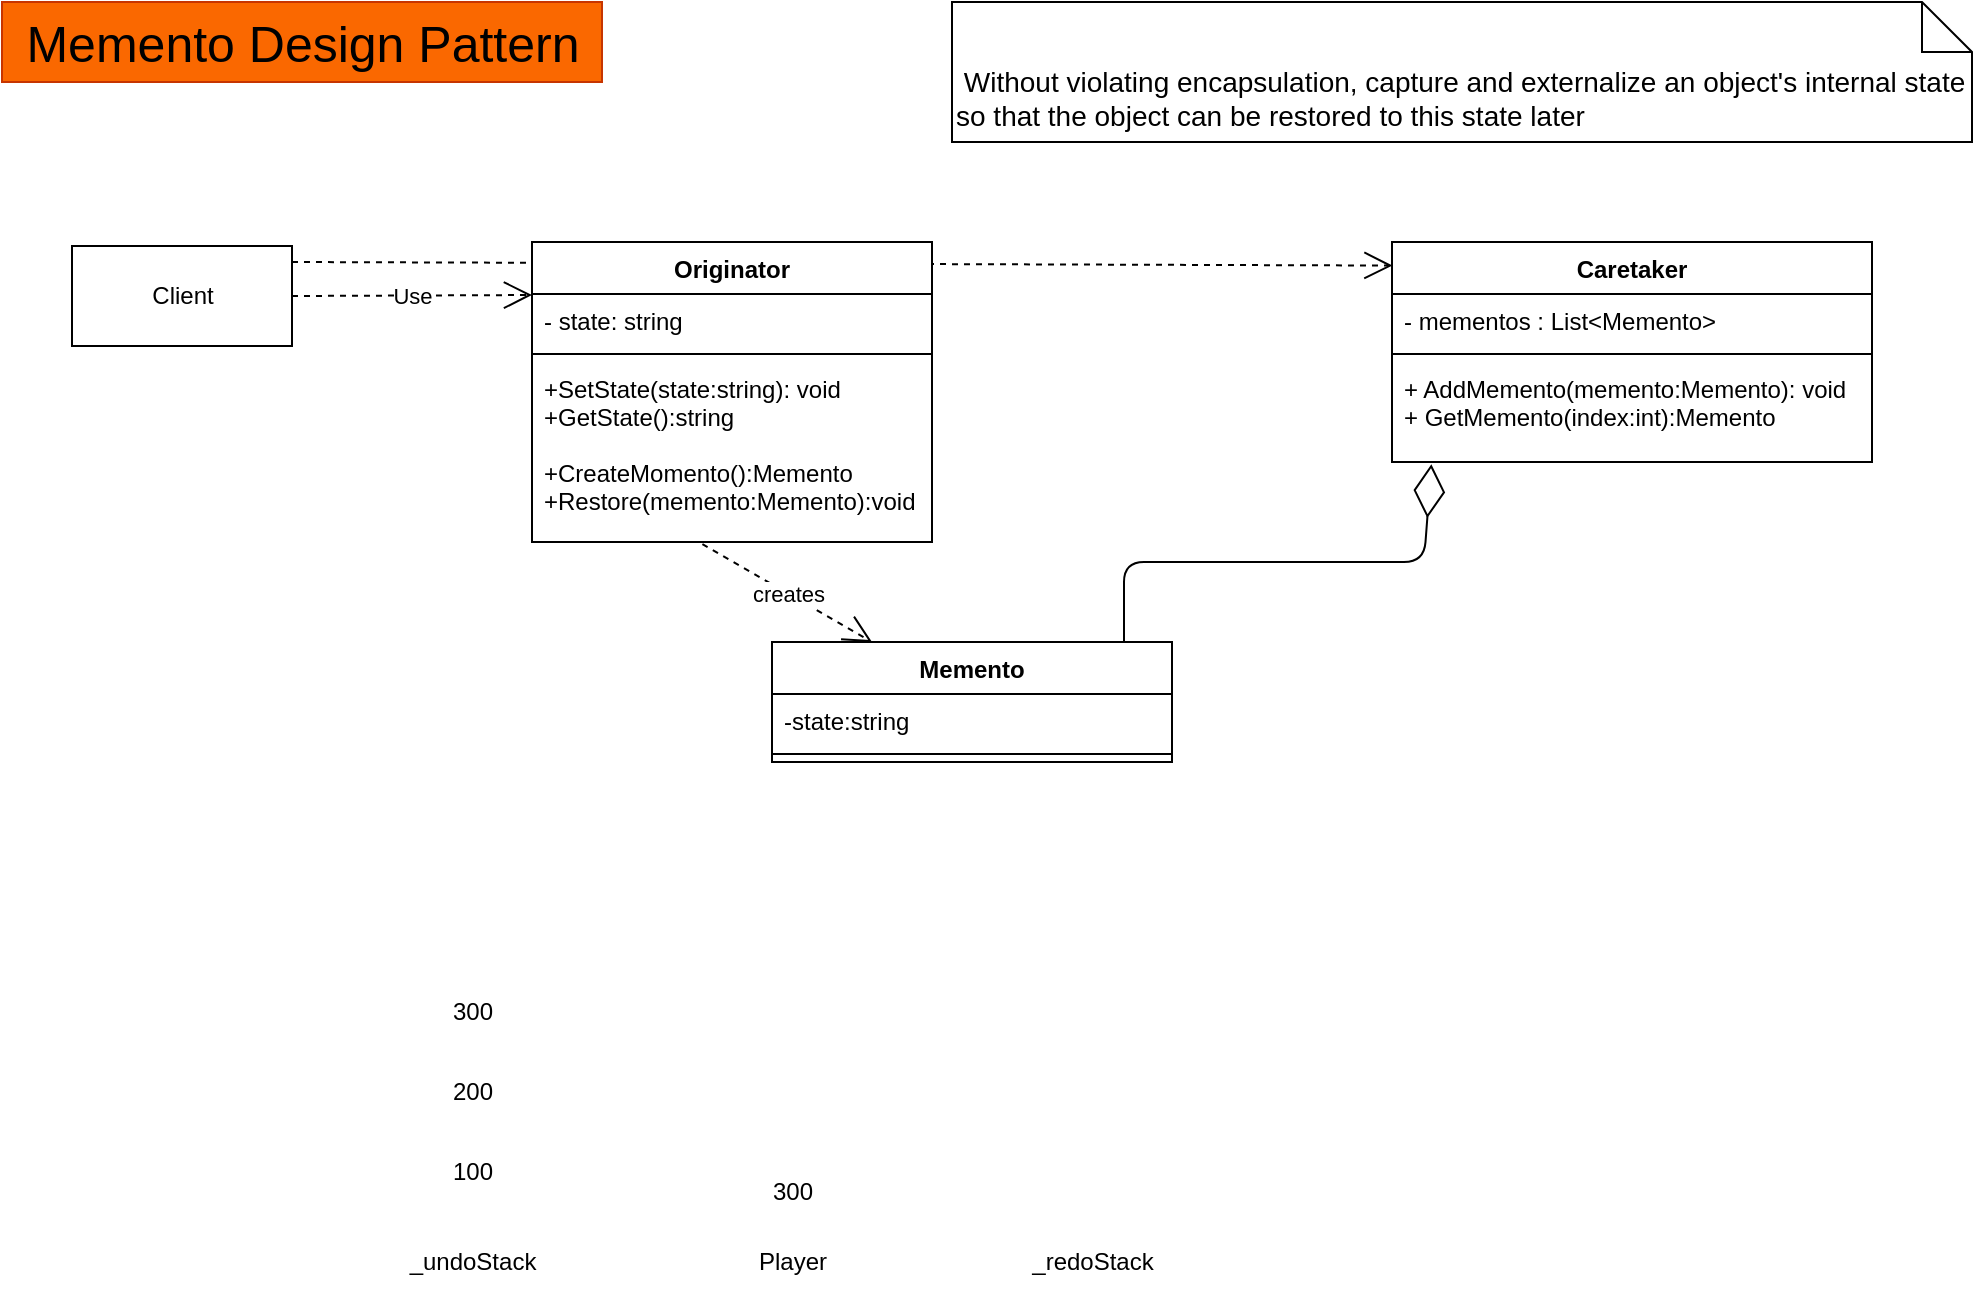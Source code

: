 <mxfile>
    <diagram id="bpbkTxAe3MsM5qXTKhsR" name="Page-1">
        <mxGraphModel dx="2147" dy="372" grid="1" gridSize="10" guides="1" tooltips="1" connect="1" arrows="1" fold="1" page="1" pageScale="1" pageWidth="1100" pageHeight="850" math="0" shadow="0">
            <root>
                <mxCell id="0"/>
                <mxCell id="1" parent="0"/>
                <mxCell id="154" value="Memento Design Pattern" style="text;html=1;align=center;verticalAlign=middle;resizable=1;points=[];autosize=1;strokeColor=#C73500;fillColor=#fa6800;fontColor=#000000;fontSize=25;movable=1;rotatable=1;deletable=1;editable=1;connectable=1;" parent="1" vertex="1">
                    <mxGeometry x="-1065" y="40" width="300" height="40" as="geometry"/>
                </mxCell>
                <mxCell id="201" value="&lt;span style=&quot;font-size: 14px;&quot;&gt;&amp;nbsp;Without violating encapsulation, capture and externalize an object's internal state so that the object can be restored to this state later&lt;/span&gt;" style="shape=note2;boundedLbl=1;whiteSpace=wrap;html=1;size=25;verticalAlign=top;align=left;movable=1;resizable=1;rotatable=1;deletable=1;editable=1;connectable=1;" parent="1" vertex="1">
                    <mxGeometry x="-590" y="40" width="510" height="70" as="geometry"/>
                </mxCell>
                <mxCell id="387" value="Caretaker" style="swimlane;fontStyle=1;align=center;verticalAlign=top;childLayout=stackLayout;horizontal=1;startSize=26;horizontalStack=0;resizeParent=1;resizeParentMax=0;resizeLast=0;collapsible=1;marginBottom=0;" parent="1" vertex="1">
                    <mxGeometry x="-370" y="160" width="240" height="110" as="geometry"/>
                </mxCell>
                <mxCell id="388" value="- mementos : List&lt;Memento&gt;" style="text;strokeColor=none;fillColor=none;align=left;verticalAlign=top;spacingLeft=4;spacingRight=4;overflow=hidden;rotatable=0;points=[[0,0.5],[1,0.5]];portConstraint=eastwest;" parent="387" vertex="1">
                    <mxGeometry y="26" width="240" height="26" as="geometry"/>
                </mxCell>
                <mxCell id="389" value="" style="line;strokeWidth=1;fillColor=none;align=left;verticalAlign=middle;spacingTop=-1;spacingLeft=3;spacingRight=3;rotatable=0;labelPosition=right;points=[];portConstraint=eastwest;strokeColor=inherit;" parent="387" vertex="1">
                    <mxGeometry y="52" width="240" height="8" as="geometry"/>
                </mxCell>
                <mxCell id="390" value="+ AddMemento(memento:Memento): void&#10;+ GetMemento(index:int):Memento" style="text;strokeColor=none;fillColor=none;align=left;verticalAlign=top;spacingLeft=4;spacingRight=4;overflow=hidden;rotatable=0;points=[[0,0.5],[1,0.5]];portConstraint=eastwest;" parent="387" vertex="1">
                    <mxGeometry y="60" width="240" height="50" as="geometry"/>
                </mxCell>
                <mxCell id="391" value="Memento" style="swimlane;fontStyle=1;align=center;verticalAlign=top;childLayout=stackLayout;horizontal=1;startSize=26;horizontalStack=0;resizeParent=1;resizeParentMax=0;resizeLast=0;collapsible=1;marginBottom=0;" parent="1" vertex="1">
                    <mxGeometry x="-680" y="360" width="200" height="60" as="geometry"/>
                </mxCell>
                <mxCell id="392" value="-state:string" style="text;strokeColor=none;fillColor=none;align=left;verticalAlign=top;spacingLeft=4;spacingRight=4;overflow=hidden;rotatable=0;points=[[0,0.5],[1,0.5]];portConstraint=eastwest;" parent="391" vertex="1">
                    <mxGeometry y="26" width="200" height="26" as="geometry"/>
                </mxCell>
                <mxCell id="393" value="" style="line;strokeWidth=1;fillColor=none;align=left;verticalAlign=middle;spacingTop=-1;spacingLeft=3;spacingRight=3;rotatable=0;labelPosition=right;points=[];portConstraint=eastwest;strokeColor=inherit;" parent="391" vertex="1">
                    <mxGeometry y="52" width="200" height="8" as="geometry"/>
                </mxCell>
                <mxCell id="395" value="Client" style="html=1;" parent="1" vertex="1">
                    <mxGeometry x="-1030" y="162" width="110" height="50" as="geometry"/>
                </mxCell>
                <mxCell id="396" value="" style="endArrow=diamondThin;endFill=0;endSize=24;html=1;entryX=0.082;entryY=1.023;entryDx=0;entryDy=0;entryPerimeter=0;" parent="1" target="390" edge="1">
                    <mxGeometry width="160" relative="1" as="geometry">
                        <mxPoint x="-504" y="360" as="sourcePoint"/>
                        <mxPoint x="-490" y="260" as="targetPoint"/>
                        <Array as="points">
                            <mxPoint x="-504" y="320"/>
                            <mxPoint x="-354" y="320"/>
                        </Array>
                    </mxGeometry>
                </mxCell>
                <mxCell id="397" value="Use" style="endArrow=open;endSize=12;dashed=1;html=1;" parent="1" edge="1">
                    <mxGeometry width="160" relative="1" as="geometry">
                        <mxPoint x="-920" y="187" as="sourcePoint"/>
                        <mxPoint x="-800" y="186.5" as="targetPoint"/>
                    </mxGeometry>
                </mxCell>
                <mxCell id="399" value="creates" style="endArrow=open;endSize=12;dashed=1;html=1;entryX=0.25;entryY=0;entryDx=0;entryDy=0;exitX=0.426;exitY=1.012;exitDx=0;exitDy=0;exitPerimeter=0;" parent="1" source="386" target="391" edge="1">
                    <mxGeometry width="160" relative="1" as="geometry">
                        <mxPoint x="-860" y="350" as="sourcePoint"/>
                        <mxPoint x="-700" y="350" as="targetPoint"/>
                    </mxGeometry>
                </mxCell>
                <mxCell id="400" value="Use" style="endArrow=open;endSize=12;dashed=1;html=1;entryX=0.001;entryY=0.107;entryDx=0;entryDy=0;entryPerimeter=0;" parent="1" target="387" edge="1">
                    <mxGeometry width="160" relative="1" as="geometry">
                        <mxPoint x="-920" y="170" as="sourcePoint"/>
                        <mxPoint x="-760" y="170" as="targetPoint"/>
                    </mxGeometry>
                </mxCell>
                <mxCell id="383" value="Originator" style="swimlane;fontStyle=1;align=center;verticalAlign=top;childLayout=stackLayout;horizontal=1;startSize=26;horizontalStack=0;resizeParent=1;resizeParentMax=0;resizeLast=0;collapsible=1;marginBottom=0;" parent="1" vertex="1">
                    <mxGeometry x="-800" y="160" width="200" height="150" as="geometry"/>
                </mxCell>
                <mxCell id="384" value="- state: string" style="text;strokeColor=none;fillColor=none;align=left;verticalAlign=top;spacingLeft=4;spacingRight=4;overflow=hidden;rotatable=0;points=[[0,0.5],[1,0.5]];portConstraint=eastwest;" parent="383" vertex="1">
                    <mxGeometry y="26" width="200" height="26" as="geometry"/>
                </mxCell>
                <mxCell id="385" value="" style="line;strokeWidth=1;fillColor=none;align=left;verticalAlign=middle;spacingTop=-1;spacingLeft=3;spacingRight=3;rotatable=0;labelPosition=right;points=[];portConstraint=eastwest;strokeColor=inherit;" parent="383" vertex="1">
                    <mxGeometry y="52" width="200" height="8" as="geometry"/>
                </mxCell>
                <mxCell id="386" value="+SetState(state:string): void&#10;+GetState():string&#10;&#10;+CreateMomento():Memento&#10;+Restore(memento:Memento):void" style="text;strokeColor=none;fillColor=none;align=left;verticalAlign=top;spacingLeft=4;spacingRight=4;overflow=hidden;rotatable=0;points=[[0,0.5],[1,0.5]];portConstraint=eastwest;" parent="383" vertex="1">
                    <mxGeometry y="60" width="200" height="90" as="geometry"/>
                </mxCell>
                <mxCell id="401" value="_undoStack" style="text;html=1;align=center;verticalAlign=middle;resizable=0;points=[];autosize=1;strokeColor=none;fillColor=none;" vertex="1" parent="1">
                    <mxGeometry x="-875" y="655" width="90" height="30" as="geometry"/>
                </mxCell>
                <mxCell id="402" value="Player" style="text;html=1;align=center;verticalAlign=middle;resizable=0;points=[];autosize=1;strokeColor=none;fillColor=none;" vertex="1" parent="1">
                    <mxGeometry x="-700" y="655" width="60" height="30" as="geometry"/>
                </mxCell>
                <mxCell id="403" value="300" style="text;html=1;align=center;verticalAlign=middle;resizable=0;points=[];autosize=1;strokeColor=none;fillColor=none;" vertex="1" parent="1">
                    <mxGeometry x="-690" y="620" width="40" height="30" as="geometry"/>
                </mxCell>
                <mxCell id="405" value="100" style="text;html=1;align=center;verticalAlign=middle;resizable=0;points=[];autosize=1;strokeColor=none;fillColor=none;" vertex="1" parent="1">
                    <mxGeometry x="-850" y="610" width="40" height="30" as="geometry"/>
                </mxCell>
                <mxCell id="407" value="300" style="text;html=1;align=center;verticalAlign=middle;resizable=0;points=[];autosize=1;strokeColor=none;fillColor=none;" vertex="1" parent="1">
                    <mxGeometry x="-850" y="530" width="40" height="30" as="geometry"/>
                </mxCell>
                <mxCell id="408" value="_redoStack" style="text;html=1;align=center;verticalAlign=middle;resizable=0;points=[];autosize=1;strokeColor=none;fillColor=none;" vertex="1" parent="1">
                    <mxGeometry x="-560" y="655" width="80" height="30" as="geometry"/>
                </mxCell>
                <mxCell id="410" value="200" style="text;html=1;align=center;verticalAlign=middle;resizable=0;points=[];autosize=1;strokeColor=none;fillColor=none;" vertex="1" parent="1">
                    <mxGeometry x="-850" y="570" width="40" height="30" as="geometry"/>
                </mxCell>
            </root>
        </mxGraphModel>
    </diagram>
</mxfile>